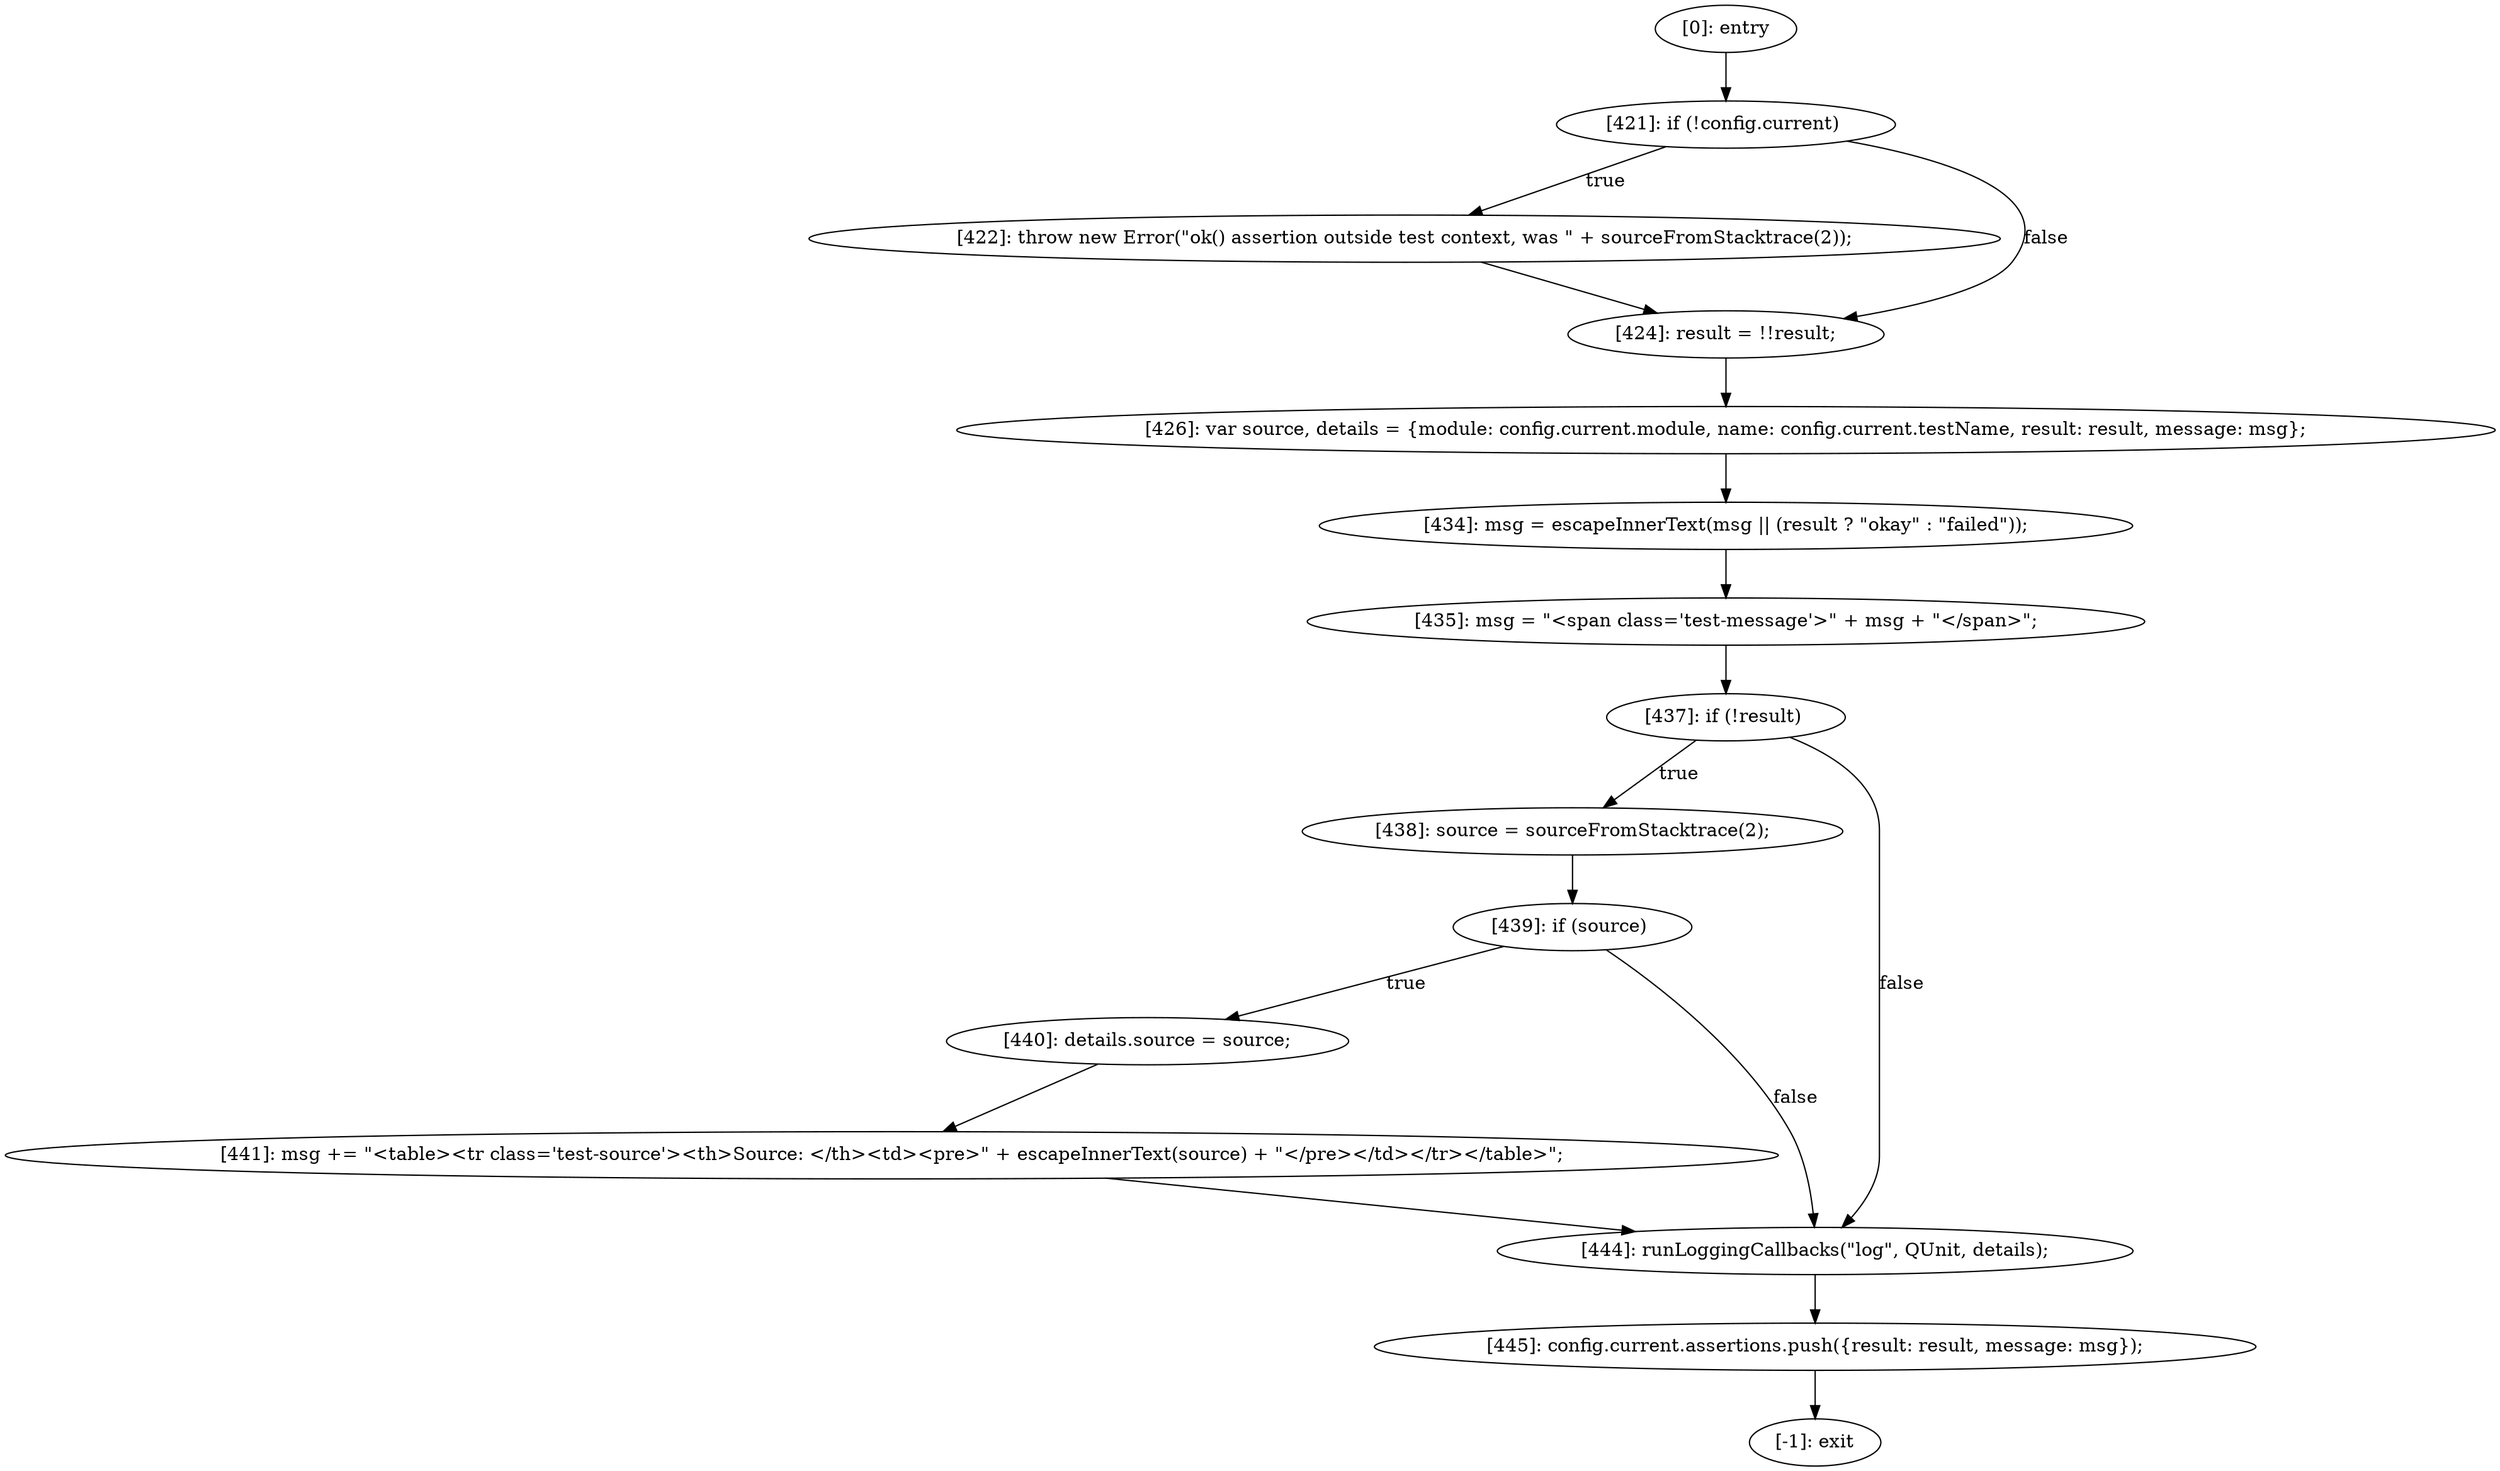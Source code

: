 digraph {
"0" [label="[434]: msg = escapeInnerText(msg || (result ? \"okay\" : \"failed\"));\n"] 
"1" [label="[438]: source = sourceFromStacktrace(2);\n"] 
"2" [label="[422]: throw new Error(\"ok() assertion outside test context, was \" + sourceFromStacktrace(2));\n"] 
"3" [label="[440]: details.source = source;\n"] 
"4" [label="[439]: if (source) "] 
"5" [label="[424]: result = !!result;\n"] 
"6" [label="[0]: entry"] 
"7" [label="[-1]: exit"] 
"8" [label="[435]: msg = \"<span class='test-message'>\" + msg + \"</span>\";\n"] 
"9" [label="[437]: if (!result) "] 
"10" [label="[444]: runLoggingCallbacks(\"log\", QUnit, details);\n"] 
"11" [label="[426]: var source, details = {module: config.current.module, name: config.current.testName, result: result, message: msg};\n"] 
"12" [label="[445]: config.current.assertions.push({result: result, message: msg});\n"] 
"13" [label="[441]: msg += \"<table><tr class='test-source'><th>Source: </th><td><pre>\" + escapeInnerText(source) + \"</pre></td></tr></table>\";\n"] 
"14" [label="[421]: if (!config.current) "] 
"0" -> "8" [label=""] 
"1" -> "4" [label=""] 
"2" -> "5" [label=""] 
"3" -> "13" [label=""] 
"4" -> "3" [label="true"] 
"4" -> "10" [label="false"] 
"5" -> "11" [label=""] 
"6" -> "14" [label=""] 
"8" -> "9" [label=""] 
"9" -> "1" [label="true"] 
"9" -> "10" [label="false"] 
"10" -> "12" [label=""] 
"11" -> "0" [label=""] 
"12" -> "7" [label=""] 
"13" -> "10" [label=""] 
"14" -> "2" [label="true"] 
"14" -> "5" [label="false"] 
}
